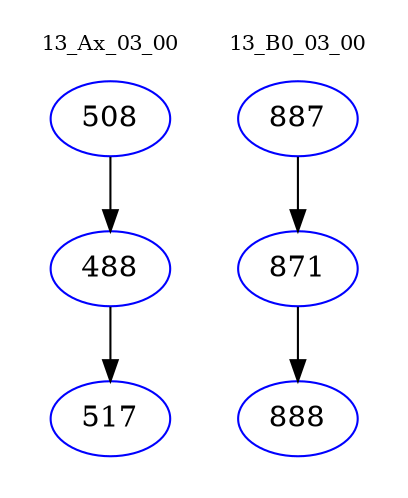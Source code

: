 digraph{
subgraph cluster_0 {
color = white
label = "13_Ax_03_00";
fontsize=10;
T0_508 [label="508", color="blue"]
T0_508 -> T0_488 [color="black"]
T0_488 [label="488", color="blue"]
T0_488 -> T0_517 [color="black"]
T0_517 [label="517", color="blue"]
}
subgraph cluster_1 {
color = white
label = "13_B0_03_00";
fontsize=10;
T1_887 [label="887", color="blue"]
T1_887 -> T1_871 [color="black"]
T1_871 [label="871", color="blue"]
T1_871 -> T1_888 [color="black"]
T1_888 [label="888", color="blue"]
}
}

